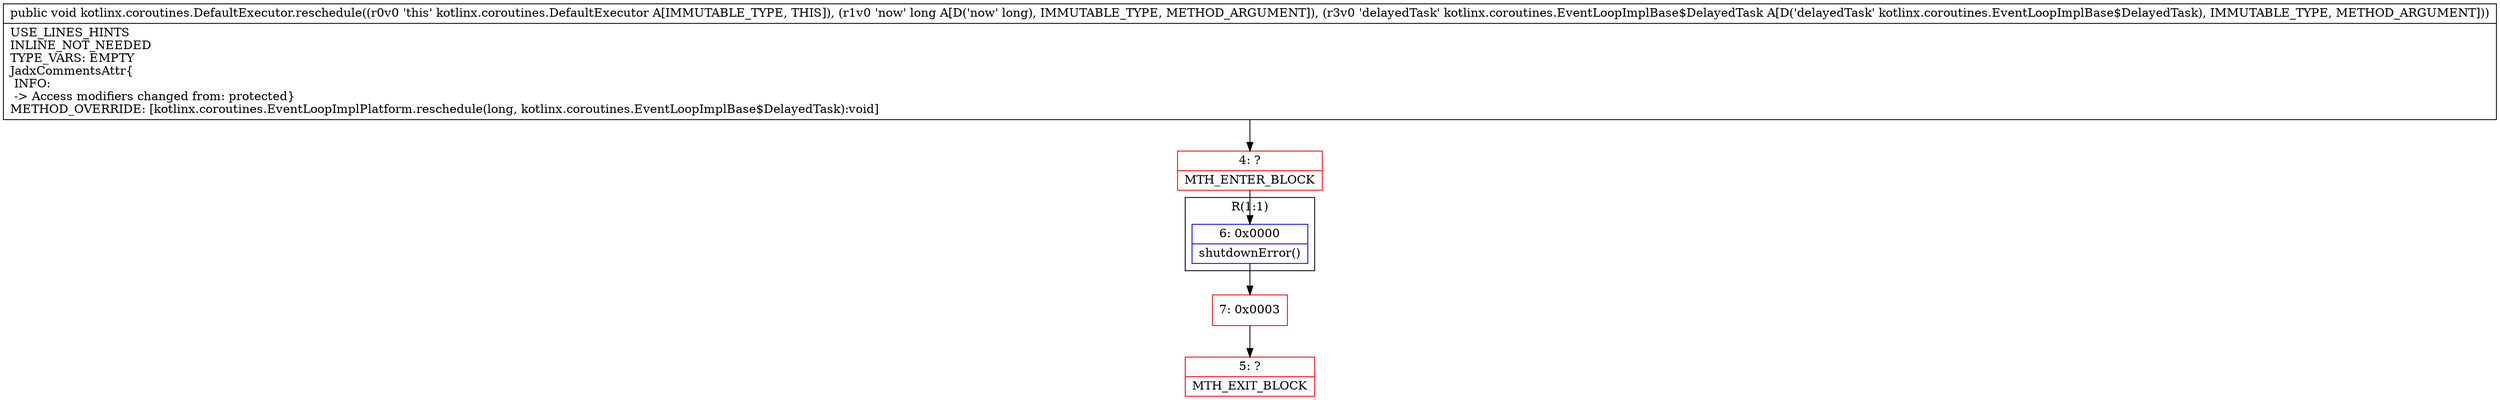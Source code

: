 digraph "CFG forkotlinx.coroutines.DefaultExecutor.reschedule(JLkotlinx\/coroutines\/EventLoopImplBase$DelayedTask;)V" {
subgraph cluster_Region_2111456022 {
label = "R(1:1)";
node [shape=record,color=blue];
Node_6 [shape=record,label="{6\:\ 0x0000|shutdownError()\l}"];
}
Node_4 [shape=record,color=red,label="{4\:\ ?|MTH_ENTER_BLOCK\l}"];
Node_7 [shape=record,color=red,label="{7\:\ 0x0003}"];
Node_5 [shape=record,color=red,label="{5\:\ ?|MTH_EXIT_BLOCK\l}"];
MethodNode[shape=record,label="{public void kotlinx.coroutines.DefaultExecutor.reschedule((r0v0 'this' kotlinx.coroutines.DefaultExecutor A[IMMUTABLE_TYPE, THIS]), (r1v0 'now' long A[D('now' long), IMMUTABLE_TYPE, METHOD_ARGUMENT]), (r3v0 'delayedTask' kotlinx.coroutines.EventLoopImplBase$DelayedTask A[D('delayedTask' kotlinx.coroutines.EventLoopImplBase$DelayedTask), IMMUTABLE_TYPE, METHOD_ARGUMENT]))  | USE_LINES_HINTS\lINLINE_NOT_NEEDED\lTYPE_VARS: EMPTY\lJadxCommentsAttr\{\l INFO: \l \-\> Access modifiers changed from: protected\}\lMETHOD_OVERRIDE: [kotlinx.coroutines.EventLoopImplPlatform.reschedule(long, kotlinx.coroutines.EventLoopImplBase$DelayedTask):void]\l}"];
MethodNode -> Node_4;Node_6 -> Node_7;
Node_4 -> Node_6;
Node_7 -> Node_5;
}

